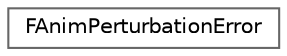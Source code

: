 digraph "Graphical Class Hierarchy"
{
 // INTERACTIVE_SVG=YES
 // LATEX_PDF_SIZE
  bgcolor="transparent";
  edge [fontname=Helvetica,fontsize=10,labelfontname=Helvetica,labelfontsize=10];
  node [fontname=Helvetica,fontsize=10,shape=box,height=0.2,width=0.4];
  rankdir="LR";
  Node0 [id="Node000000",label="FAnimPerturbationError",height=0.2,width=0.4,color="grey40", fillcolor="white", style="filled",URL="$de/dbc/structFAnimPerturbationError.html",tooltip="Error statistics for an animation generated by TallyErrorsFromPerturbation, representing errors in tr..."];
}
